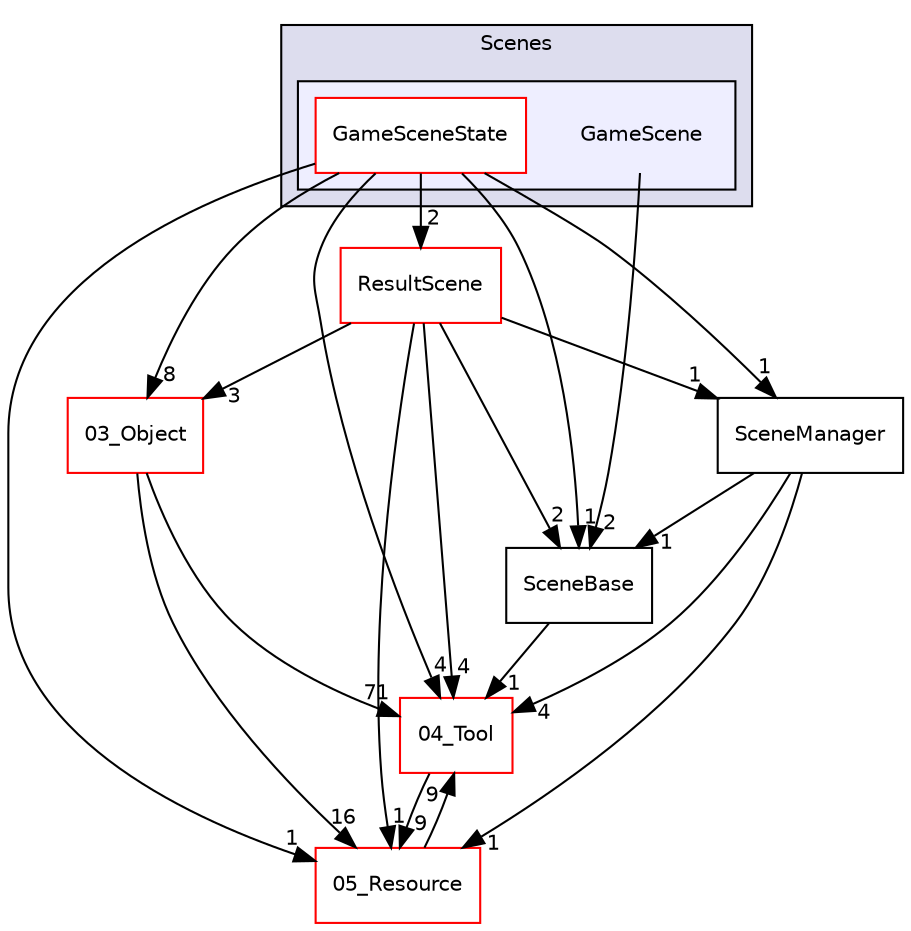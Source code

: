 digraph "C:/HAL/PG関係/03_作成プログラム/03_HAL授業/就職作品/Project/source/02_Scene/Scenes/GameScene" {
  compound=true
  node [ fontsize="10", fontname="Helvetica"];
  edge [ labelfontsize="10", labelfontname="Helvetica"];
  subgraph clusterdir_194f07b1e352dc249d6ff85064eb2dd5 {
    graph [ bgcolor="#ddddee", pencolor="black", label="Scenes" fontname="Helvetica", fontsize="10", URL="dir_194f07b1e352dc249d6ff85064eb2dd5.html"]
  subgraph clusterdir_5a4ecaa15c4505050e43eb0ae98ca90f {
    graph [ bgcolor="#eeeeff", pencolor="black", label="" URL="dir_5a4ecaa15c4505050e43eb0ae98ca90f.html"];
    dir_5a4ecaa15c4505050e43eb0ae98ca90f [shape=plaintext label="GameScene"];
    dir_4a64c0179074064927c5876a0571c55d [shape=box label="GameSceneState" color="red" fillcolor="white" style="filled" URL="dir_4a64c0179074064927c5876a0571c55d.html"];
  }
  }
  dir_b0e70bc53ec7a5495699a9078a4a2f93 [shape=box label="03_Object" fillcolor="white" style="filled" color="red" URL="dir_b0e70bc53ec7a5495699a9078a4a2f93.html"];
  dir_6e58c436369e4a795ef16d3c489c4702 [shape=box label="05_Resource" fillcolor="white" style="filled" color="red" URL="dir_6e58c436369e4a795ef16d3c489c4702.html"];
  dir_fcc7b218d9d8ca409c7241ec48dfa56a [shape=box label="ResultScene" fillcolor="white" style="filled" color="red" URL="dir_fcc7b218d9d8ca409c7241ec48dfa56a.html"];
  dir_8aa962ecbf640e466ad96d63abe85453 [shape=box label="SceneManager" URL="dir_8aa962ecbf640e466ad96d63abe85453.html"];
  dir_48bb4aacea20c6a8378e1408d864b090 [shape=box label="04_Tool" fillcolor="white" style="filled" color="red" URL="dir_48bb4aacea20c6a8378e1408d864b090.html"];
  dir_b3919f6d615a3952fcf5dafaeefedb63 [shape=box label="SceneBase" URL="dir_b3919f6d615a3952fcf5dafaeefedb63.html"];
  dir_b0e70bc53ec7a5495699a9078a4a2f93->dir_6e58c436369e4a795ef16d3c489c4702 [headlabel="16", labeldistance=1.5 headhref="dir_000027_000158.html"];
  dir_b0e70bc53ec7a5495699a9078a4a2f93->dir_48bb4aacea20c6a8378e1408d864b090 [headlabel="71", labeldistance=1.5 headhref="dir_000027_000080.html"];
  dir_4a64c0179074064927c5876a0571c55d->dir_b0e70bc53ec7a5495699a9078a4a2f93 [headlabel="8", labeldistance=1.5 headhref="dir_000015_000027.html"];
  dir_4a64c0179074064927c5876a0571c55d->dir_6e58c436369e4a795ef16d3c489c4702 [headlabel="1", labeldistance=1.5 headhref="dir_000015_000158.html"];
  dir_4a64c0179074064927c5876a0571c55d->dir_fcc7b218d9d8ca409c7241ec48dfa56a [headlabel="2", labeldistance=1.5 headhref="dir_000015_000017.html"];
  dir_4a64c0179074064927c5876a0571c55d->dir_8aa962ecbf640e466ad96d63abe85453 [headlabel="1", labeldistance=1.5 headhref="dir_000015_000012.html"];
  dir_4a64c0179074064927c5876a0571c55d->dir_48bb4aacea20c6a8378e1408d864b090 [headlabel="4", labeldistance=1.5 headhref="dir_000015_000080.html"];
  dir_4a64c0179074064927c5876a0571c55d->dir_b3919f6d615a3952fcf5dafaeefedb63 [headlabel="1", labeldistance=1.5 headhref="dir_000015_000011.html"];
  dir_6e58c436369e4a795ef16d3c489c4702->dir_48bb4aacea20c6a8378e1408d864b090 [headlabel="9", labeldistance=1.5 headhref="dir_000158_000080.html"];
  dir_fcc7b218d9d8ca409c7241ec48dfa56a->dir_b0e70bc53ec7a5495699a9078a4a2f93 [headlabel="3", labeldistance=1.5 headhref="dir_000017_000027.html"];
  dir_fcc7b218d9d8ca409c7241ec48dfa56a->dir_6e58c436369e4a795ef16d3c489c4702 [headlabel="1", labeldistance=1.5 headhref="dir_000017_000158.html"];
  dir_fcc7b218d9d8ca409c7241ec48dfa56a->dir_8aa962ecbf640e466ad96d63abe85453 [headlabel="1", labeldistance=1.5 headhref="dir_000017_000012.html"];
  dir_fcc7b218d9d8ca409c7241ec48dfa56a->dir_48bb4aacea20c6a8378e1408d864b090 [headlabel="4", labeldistance=1.5 headhref="dir_000017_000080.html"];
  dir_fcc7b218d9d8ca409c7241ec48dfa56a->dir_b3919f6d615a3952fcf5dafaeefedb63 [headlabel="2", labeldistance=1.5 headhref="dir_000017_000011.html"];
  dir_8aa962ecbf640e466ad96d63abe85453->dir_6e58c436369e4a795ef16d3c489c4702 [headlabel="1", labeldistance=1.5 headhref="dir_000012_000158.html"];
  dir_8aa962ecbf640e466ad96d63abe85453->dir_48bb4aacea20c6a8378e1408d864b090 [headlabel="4", labeldistance=1.5 headhref="dir_000012_000080.html"];
  dir_8aa962ecbf640e466ad96d63abe85453->dir_b3919f6d615a3952fcf5dafaeefedb63 [headlabel="1", labeldistance=1.5 headhref="dir_000012_000011.html"];
  dir_48bb4aacea20c6a8378e1408d864b090->dir_6e58c436369e4a795ef16d3c489c4702 [headlabel="9", labeldistance=1.5 headhref="dir_000080_000158.html"];
  dir_b3919f6d615a3952fcf5dafaeefedb63->dir_48bb4aacea20c6a8378e1408d864b090 [headlabel="1", labeldistance=1.5 headhref="dir_000011_000080.html"];
  dir_5a4ecaa15c4505050e43eb0ae98ca90f->dir_b3919f6d615a3952fcf5dafaeefedb63 [headlabel="2", labeldistance=1.5 headhref="dir_000014_000011.html"];
}
